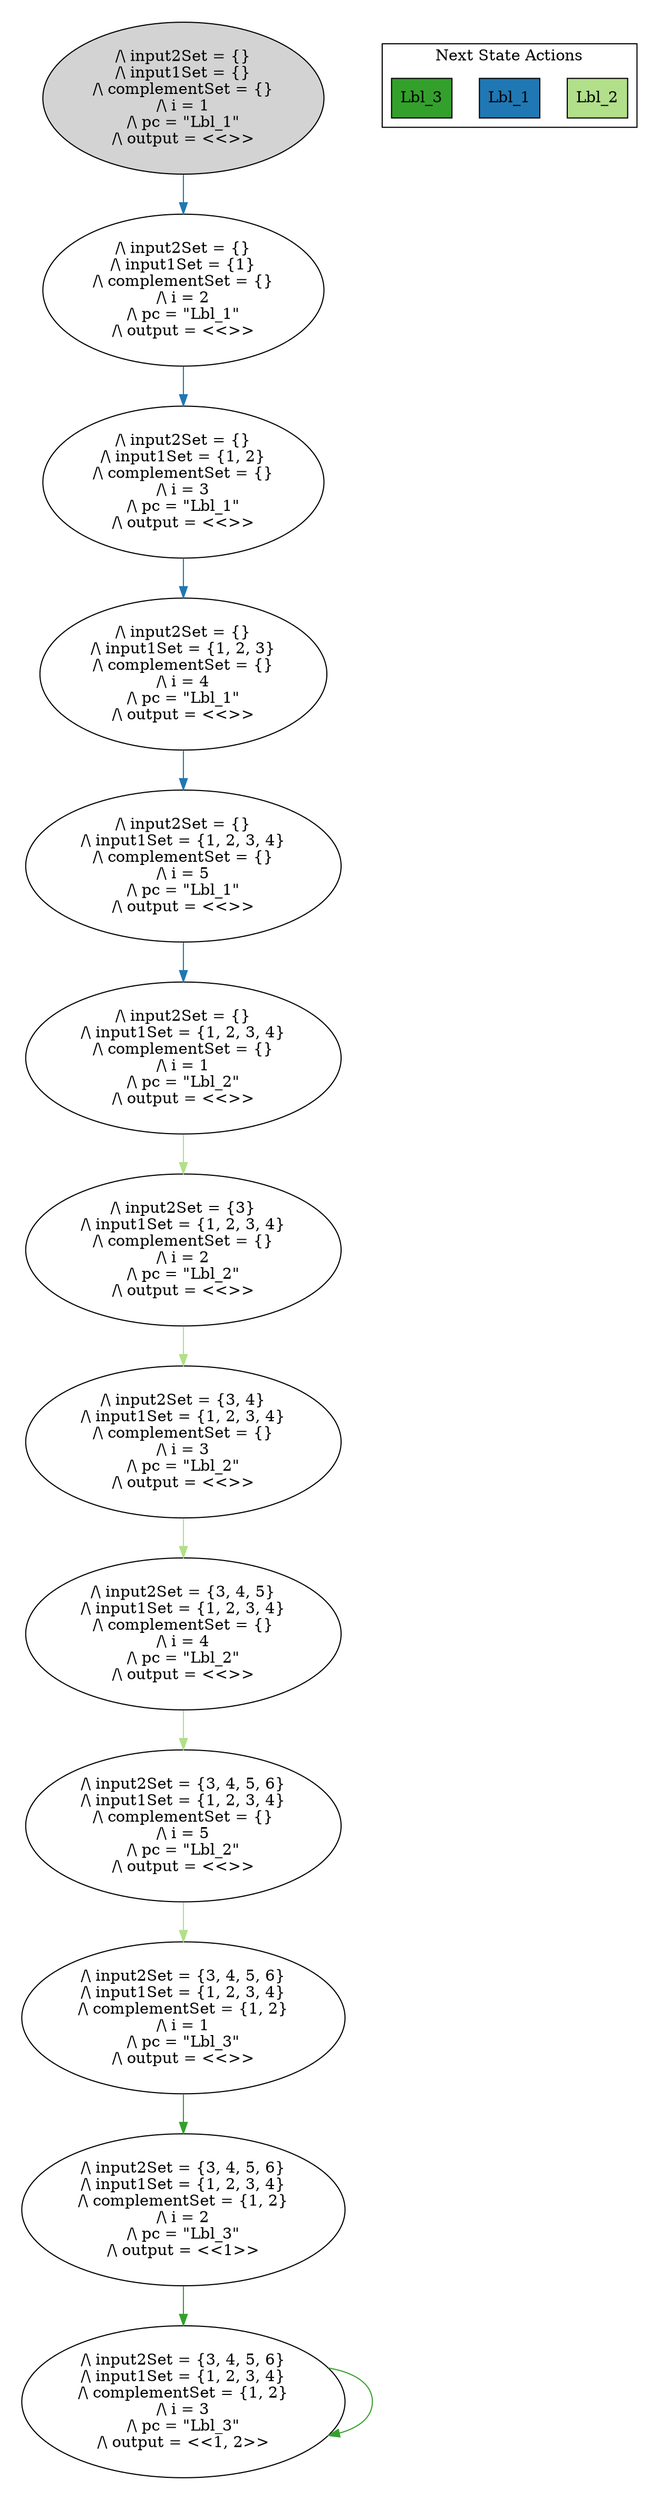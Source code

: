 strict digraph DiskGraph {
edge [colorscheme="paired12"]
nodesep=0.35;
subgraph cluster_graph {
color="white";
-665192598484491770 [label="/\\ input2Set = {}\n/\\ input1Set = {}\n/\\ complementSet = {}\n/\\ i = 1\n/\\ pc = \"Lbl_1\"\n/\\ output = <<>>",style = filled]
-665192598484491770 -> 8983572122384218679 [label="",color="2",fontcolor="2"];
8983572122384218679 [label="/\\ input2Set = {}\n/\\ input1Set = {1}\n/\\ complementSet = {}\n/\\ i = 2\n/\\ pc = \"Lbl_1\"\n/\\ output = <<>>"];
8983572122384218679 -> -3199060011191657611 [label="",color="2",fontcolor="2"];
-3199060011191657611 [label="/\\ input2Set = {}\n/\\ input1Set = {1, 2}\n/\\ complementSet = {}\n/\\ i = 3\n/\\ pc = \"Lbl_1\"\n/\\ output = <<>>"];
-3199060011191657611 -> -7787444625608634391 [label="",color="2",fontcolor="2"];
-7787444625608634391 [label="/\\ input2Set = {}\n/\\ input1Set = {1, 2, 3}\n/\\ complementSet = {}\n/\\ i = 4\n/\\ pc = \"Lbl_1\"\n/\\ output = <<>>"];
-7787444625608634391 -> 5140956164339533445 [label="",color="2",fontcolor="2"];
5140956164339533445 [label="/\\ input2Set = {}\n/\\ input1Set = {1, 2, 3, 4}\n/\\ complementSet = {}\n/\\ i = 5\n/\\ pc = \"Lbl_1\"\n/\\ output = <<>>"];
5140956164339533445 -> -2644272642444999011 [label="",color="2",fontcolor="2"];
-2644272642444999011 [label="/\\ input2Set = {}\n/\\ input1Set = {1, 2, 3, 4}\n/\\ complementSet = {}\n/\\ i = 1\n/\\ pc = \"Lbl_2\"\n/\\ output = <<>>"];
-2644272642444999011 -> 5333543468618639557 [label="",color="3",fontcolor="3"];
5333543468618639557 [label="/\\ input2Set = {3}\n/\\ input1Set = {1, 2, 3, 4}\n/\\ complementSet = {}\n/\\ i = 2\n/\\ pc = \"Lbl_2\"\n/\\ output = <<>>"];
5333543468618639557 -> 2291510852529644789 [label="",color="3",fontcolor="3"];
2291510852529644789 [label="/\\ input2Set = {3, 4}\n/\\ input1Set = {1, 2, 3, 4}\n/\\ complementSet = {}\n/\\ i = 3\n/\\ pc = \"Lbl_2\"\n/\\ output = <<>>"];
2291510852529644789 -> 7403193257603475485 [label="",color="3",fontcolor="3"];
7403193257603475485 [label="/\\ input2Set = {3, 4, 5}\n/\\ input1Set = {1, 2, 3, 4}\n/\\ complementSet = {}\n/\\ i = 4\n/\\ pc = \"Lbl_2\"\n/\\ output = <<>>"];
7403193257603475485 -> 4821804565000582829 [label="",color="3",fontcolor="3"];
4821804565000582829 [label="/\\ input2Set = {3, 4, 5, 6}\n/\\ input1Set = {1, 2, 3, 4}\n/\\ complementSet = {}\n/\\ i = 5\n/\\ pc = \"Lbl_2\"\n/\\ output = <<>>"];
4821804565000582829 -> -2028303842132733037 [label="",color="3",fontcolor="3"];
-2028303842132733037 [label="/\\ input2Set = {3, 4, 5, 6}\n/\\ input1Set = {1, 2, 3, 4}\n/\\ complementSet = {1, 2}\n/\\ i = 1\n/\\ pc = \"Lbl_3\"\n/\\ output = <<>>"];
-2028303842132733037 -> 7178221340472895216 [label="",color="4",fontcolor="4"];
7178221340472895216 [label="/\\ input2Set = {3, 4, 5, 6}\n/\\ input1Set = {1, 2, 3, 4}\n/\\ complementSet = {1, 2}\n/\\ i = 2\n/\\ pc = \"Lbl_3\"\n/\\ output = <<1>>"];
7178221340472895216 -> -348456027345093375 [label="",color="4",fontcolor="4"];
-348456027345093375 [label="/\\ input2Set = {3, 4, 5, 6}\n/\\ input1Set = {1, 2, 3, 4}\n/\\ complementSet = {1, 2}\n/\\ i = 3\n/\\ pc = \"Lbl_3\"\n/\\ output = <<1, 2>>"];
-348456027345093375 -> -348456027345093375 [label="",color="4",fontcolor="4"];
{rank = same; -665192598484491770;}
{rank = same; 8983572122384218679;}
{rank = same; -3199060011191657611;}
{rank = same; -7787444625608634391;}
{rank = same; 5140956164339533445;}
{rank = same; -2644272642444999011;}
{rank = same; 5333543468618639557;}
{rank = same; 2291510852529644789;}
{rank = same; 7403193257603475485;}
{rank = same; 4821804565000582829;}
{rank = same; -2028303842132733037;}
{rank = same; 7178221340472895216;}
{rank = same; -348456027345093375;}
}
subgraph cluster_legend {graph[style=bold];label = "Next State Actions" style="solid"
node [ labeljust="l",colorscheme="paired12",style=filled,shape=record ]
Lbl_2 [label="Lbl_2",fillcolor=3]
Lbl_1 [label="Lbl_1",fillcolor=2]
Lbl_3 [label="Lbl_3",fillcolor=4]
}}